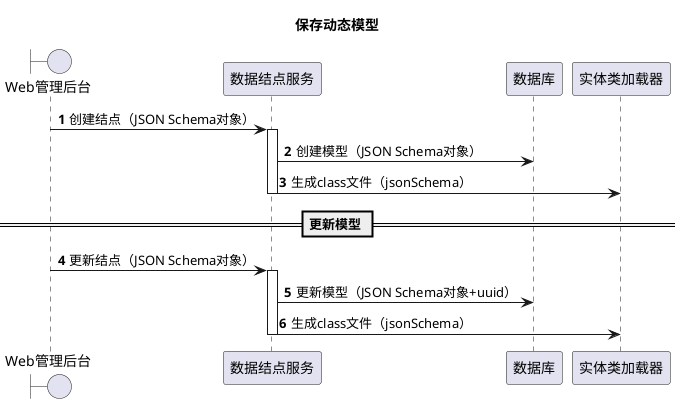 @startuml
title 保存动态模型
autonumber
boundary Web管理后台
participant 数据结点服务
participant 数据库
participant 实体类加载器


Web管理后台 -> 数据结点服务: 创建结点（JSON Schema对象）
activate 数据结点服务
数据结点服务 -> 数据库: 创建模型（JSON Schema对象）
数据结点服务 -> 实体类加载器: 生成class文件（jsonSchema）
deactivate 数据结点服务
== 更新模型 ==
Web管理后台 -> 数据结点服务: 更新结点（JSON Schema对象）
activate 数据结点服务
数据结点服务 -> 数据库: 更新模型（JSON Schema对象+uuid）
数据结点服务 -> 实体类加载器: 生成class文件（jsonSchema）
deactivate 数据结点服务

@enduml